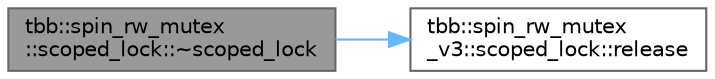 digraph "tbb::spin_rw_mutex::scoped_lock::~scoped_lock"
{
 // LATEX_PDF_SIZE
  bgcolor="transparent";
  edge [fontname=Helvetica,fontsize=10,labelfontname=Helvetica,labelfontsize=10];
  node [fontname=Helvetica,fontsize=10,shape=box,height=0.2,width=0.4];
  rankdir="LR";
  Node1 [id="Node000001",label="tbb::spin_rw_mutex\l::scoped_lock::~scoped_lock",height=0.2,width=0.4,color="gray40", fillcolor="grey60", style="filled", fontcolor="black",tooltip="Release lock (if lock is held)."];
  Node1 -> Node2 [id="edge1_Node000001_Node000002",color="steelblue1",style="solid",tooltip=" "];
  Node2 [id="Node000002",label="tbb::spin_rw_mutex\l_v3::scoped_lock::release",height=0.2,width=0.4,color="grey40", fillcolor="white", style="filled",URL="$classtbb_1_1spin__rw__mutex__v3_1_1scoped__lock.html#a99e279a995a51abfb87b865e886949f8",tooltip="Release lock."];
}
